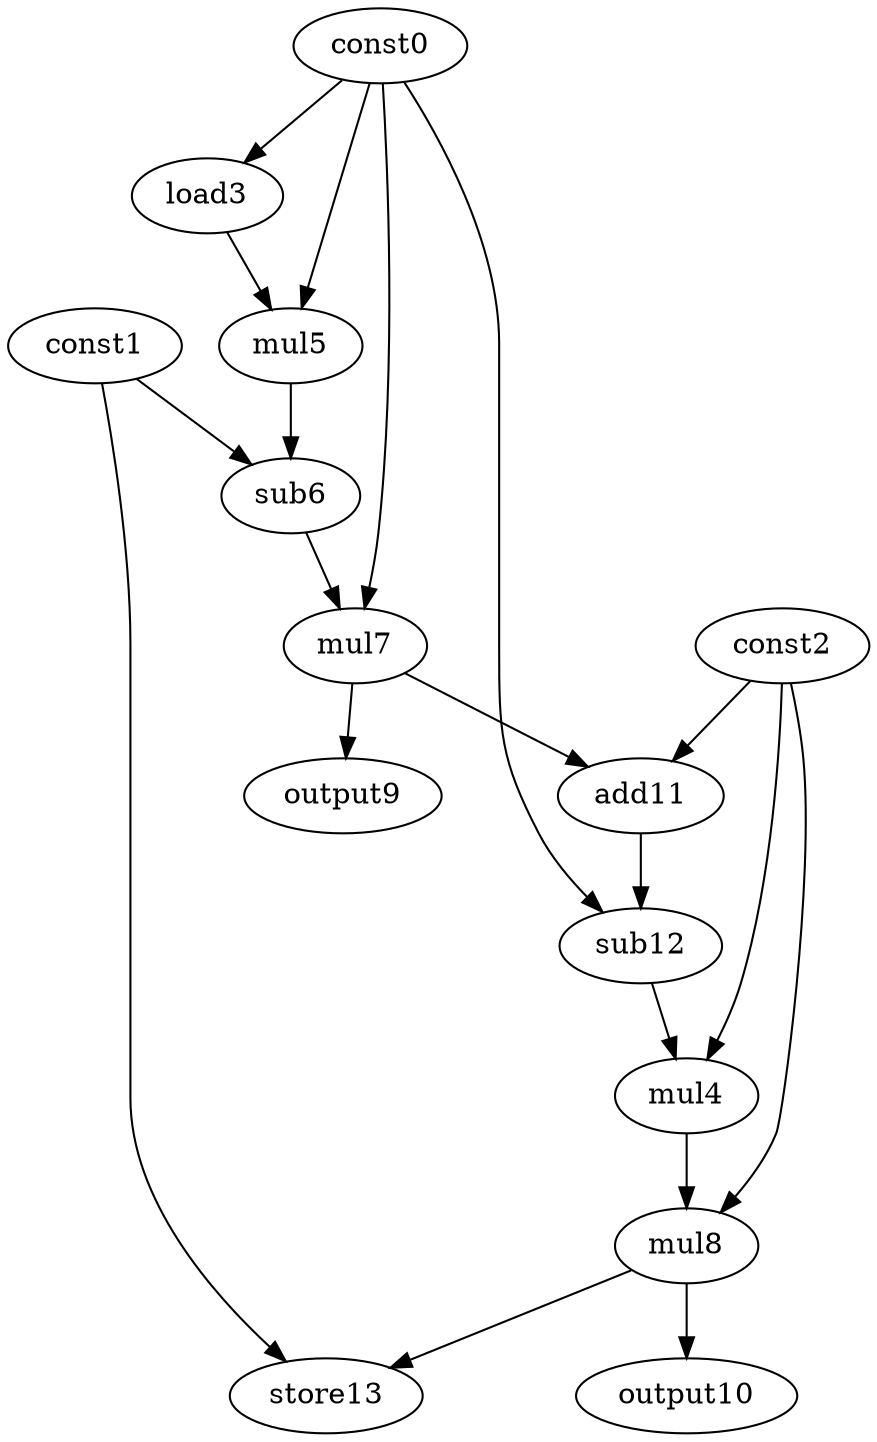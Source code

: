 digraph G { 
const0[opcode=const]; 
const1[opcode=const]; 
const2[opcode=const]; 
load3[opcode=load]; 
mul4[opcode=mul]; 
mul5[opcode=mul]; 
sub6[opcode=sub]; 
mul7[opcode=mul]; 
mul8[opcode=mul]; 
output9[opcode=output]; 
output10[opcode=output]; 
add11[opcode=add]; 
sub12[opcode=sub]; 
store13[opcode=store]; 
const0->load3[operand=0];
const0->mul5[operand=0];
load3->mul5[operand=1];
const1->sub6[operand=0];
mul5->sub6[operand=1];
const0->mul7[operand=0];
sub6->mul7[operand=1];
mul7->output9[operand=0];
const2->add11[operand=0];
mul7->add11[operand=1];
const0->sub12[operand=0];
add11->sub12[operand=1];
const2->mul4[operand=0];
sub12->mul4[operand=1];
const2->mul8[operand=0];
mul4->mul8[operand=1];
mul8->output10[operand=0];
mul8->store13[operand=0];
const1->store13[operand=1];
}
